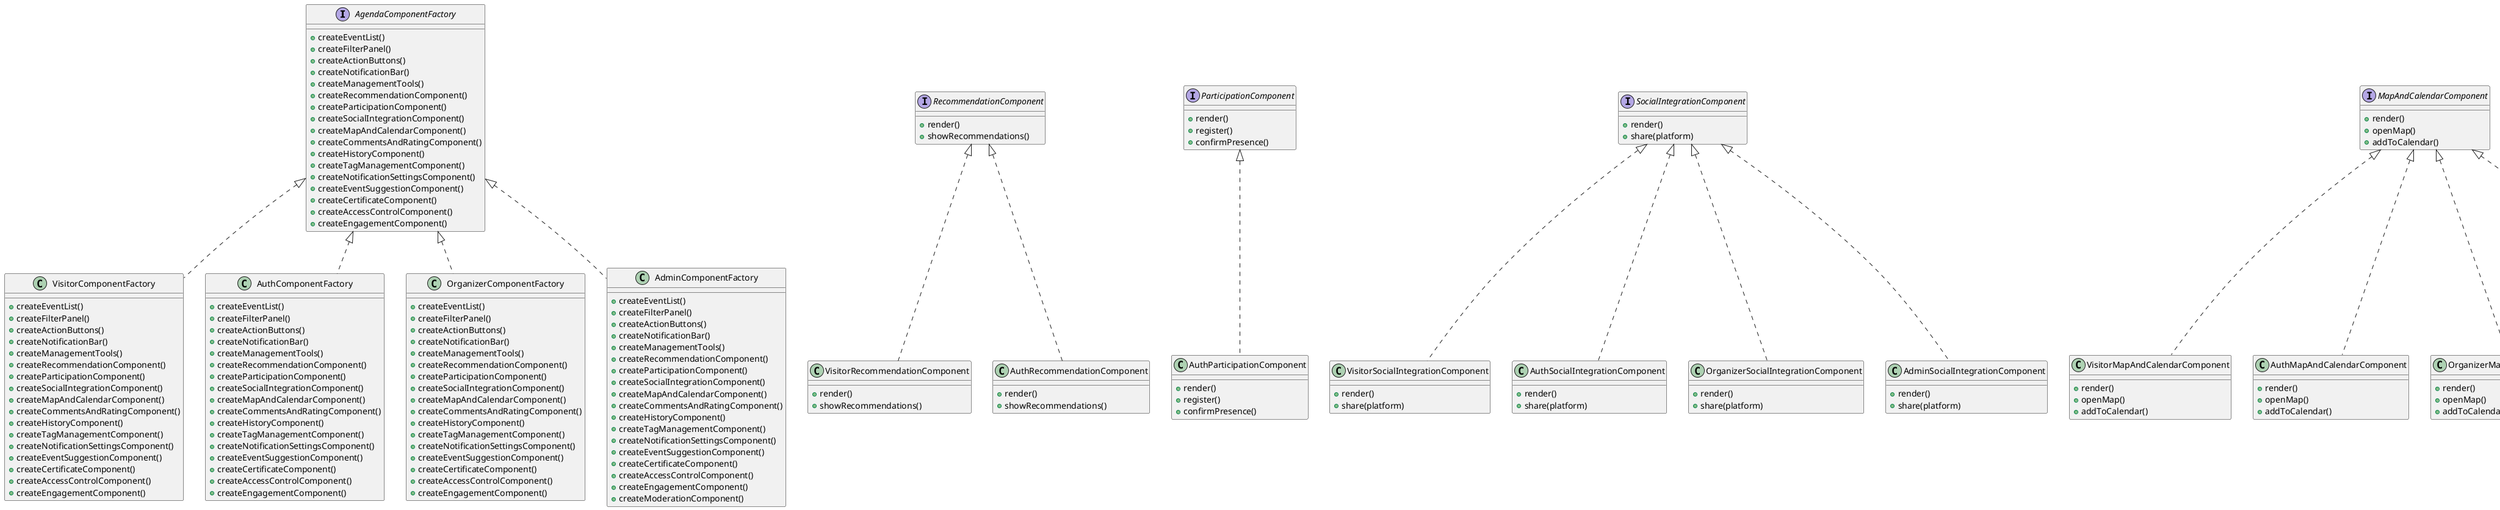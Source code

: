 @startuml Abstract Factory

interface AgendaComponentFactory {
  +createEventList()
  +createFilterPanel()
  +createActionButtons()
  +createNotificationBar()
  +createManagementTools()
  +createRecommendationComponent()
  +createParticipationComponent()
  +createSocialIntegrationComponent()
  +createMapAndCalendarComponent()
  +createCommentsAndRatingComponent()
  +createHistoryComponent()
  +createTagManagementComponent()
  +createNotificationSettingsComponent()
  +createEventSuggestionComponent()
  +createCertificateComponent()
  +createAccessControlComponent()
  +createEngagementComponent()
}

class VisitorComponentFactory {
  +createEventList()
  +createFilterPanel()
  +createActionButtons()
  +createNotificationBar()
  +createManagementTools()
  +createRecommendationComponent()
  +createParticipationComponent()
  +createSocialIntegrationComponent()
  +createMapAndCalendarComponent()
  +createCommentsAndRatingComponent()
  +createHistoryComponent()
  +createTagManagementComponent()
  +createNotificationSettingsComponent()
  +createEventSuggestionComponent()
  +createCertificateComponent()
  +createAccessControlComponent()
  +createEngagementComponent()
}
class AuthComponentFactory {
  +createEventList()
  +createFilterPanel()
  +createActionButtons()
  +createNotificationBar()
  +createManagementTools()
  +createRecommendationComponent()
  +createParticipationComponent()
  +createSocialIntegrationComponent()
  +createMapAndCalendarComponent()
  +createCommentsAndRatingComponent()
  +createHistoryComponent()
  +createTagManagementComponent()
  +createNotificationSettingsComponent()
  +createEventSuggestionComponent()
  +createCertificateComponent()
  +createAccessControlComponent()
  +createEngagementComponent()
}
class OrganizerComponentFactory {
  +createEventList()
  +createFilterPanel()
  +createActionButtons()
  +createNotificationBar()
  +createManagementTools()
  +createRecommendationComponent()
  +createParticipationComponent()
  +createSocialIntegrationComponent()
  +createMapAndCalendarComponent()
  +createCommentsAndRatingComponent()
  +createHistoryComponent()
  +createTagManagementComponent()
  +createNotificationSettingsComponent()
  +createEventSuggestionComponent()
  +createCertificateComponent()
  +createAccessControlComponent()
  +createEngagementComponent()
}
class AdminComponentFactory {
  +createEventList()
  +createFilterPanel()
  +createActionButtons()
  +createNotificationBar()
  +createManagementTools()
  +createRecommendationComponent()
  +createParticipationComponent()
  +createSocialIntegrationComponent()
  +createMapAndCalendarComponent()
  +createCommentsAndRatingComponent()
  +createHistoryComponent()
  +createTagManagementComponent()
  +createNotificationSettingsComponent()
  +createEventSuggestionComponent()
  +createCertificateComponent()
  +createAccessControlComponent()
  +createEngagementComponent()
  +createModerationComponent()
}

AgendaComponentFactory <|.. VisitorComponentFactory
AgendaComponentFactory <|.. AuthComponentFactory
AgendaComponentFactory <|.. OrganizerComponentFactory
AgendaComponentFactory <|.. AdminComponentFactory

interface RecommendationComponent {
  +render()
  +showRecommendations()
}
interface ParticipationComponent {
  +render()
  +register()
  +confirmPresence()
}
interface SocialIntegrationComponent {
  +render()
  +share(platform)
}
interface MapAndCalendarComponent {
  +render()
  +openMap()
  +addToCalendar()
}
interface CommentsAndRatingComponent {
  +render()
  +comment()
  +rate()
}
interface HistoryComponent {
  +render()
  +viewPastEvents()
}
interface ModerationComponent {
  +render()
  +moderate()
  +handleReports()
}
interface TagManagementComponent {
  +render()
  +addTag()
  +removeTag()
}
interface NotificationSettingsComponent {
  +render()
  +configure()
}
interface EventSuggestionComponent {
  +render()
  +suggestEvent()
}
interface CertificateComponent {
  +render()
  +generateCertificate()
}
interface AccessControlComponent {
  +render()
  +checkAccess()
}
interface EngagementComponent {
  +render()
  +likeEvent()
  +dislikeEvent()
}

class VisitorRecommendationComponent {
  +render()
  +showRecommendations()
}
class AuthRecommendationComponent {
  +render()
  +showRecommendations()
}


RecommendationComponent <|.. VisitorRecommendationComponent
RecommendationComponent <|.. AuthRecommendationComponent

class AuthParticipationComponent {
  +render()
  +register()
  +confirmPresence()
}














ParticipationComponent <|.. AuthParticipationComponent



class VisitorSocialIntegrationComponent {
  +render()
  +share(platform)
}
class AuthSocialIntegrationComponent {
  +render()
  +share(platform)
}
class OrganizerSocialIntegrationComponent {
  +render()
  +share(platform)
}
class AdminSocialIntegrationComponent {
  +render()
  +share(platform)
}
SocialIntegrationComponent <|.. VisitorSocialIntegrationComponent
SocialIntegrationComponent <|.. AuthSocialIntegrationComponent
SocialIntegrationComponent <|.. OrganizerSocialIntegrationComponent
SocialIntegrationComponent <|.. AdminSocialIntegrationComponent

class VisitorMapAndCalendarComponent {
  +render()
  +openMap()
  +addToCalendar()
}
class AuthMapAndCalendarComponent {
  +render()
  +openMap()
  +addToCalendar()
}
class OrganizerMapAndCalendarComponent {
  +render()
  +openMap()
  +addToCalendar()
}
class AdminMapAndCalendarComponent {
  +render()
  +openMap()
  +addToCalendar()
}
MapAndCalendarComponent <|.. VisitorMapAndCalendarComponent
MapAndCalendarComponent <|.. AuthMapAndCalendarComponent
MapAndCalendarComponent <|.. OrganizerMapAndCalendarComponent
MapAndCalendarComponent <|.. AdminMapAndCalendarComponent

class VisitorCommentsAndRatingComponent {
  +render()
  +comment()
  +rate()
}
class AuthCommentsAndRatingComponent {
  +render()
  +comment()
  +rate()
}

CommentsAndRatingComponent <|.. VisitorCommentsAndRatingComponent
CommentsAndRatingComponent <|.. AuthCommentsAndRatingComponent


class VisitorHistoryComponent {
  +render()
  +viewPastEvents()
}
class AuthHistoryComponent {
  +render()
  +viewPastEvents()
}


HistoryComponent <|.. VisitorHistoryComponent
HistoryComponent <|.. AuthHistoryComponent


class AdminModerationComponent {
  +render()
  +moderate()
  +handleReports()
}
ModerationComponent <|.. AdminModerationComponent

class AuthTagManagementComponent {
  +render()
  +addTag()
  +removeTag()
}
TagManagementComponent <|.. AuthTagManagementComponent

class AuthNotificationSettingsComponent {
  +render()
  +configure()
}
class OrganizerNotificationSettingsComponent {
  +render()
  +configure()
}
class AdminNotificationSettingsComponent {
  +render()
  +configure()
}

NotificationSettingsComponent <|.. AuthNotificationSettingsComponent
NotificationSettingsComponent <|.. OrganizerNotificationSettingsComponent
NotificationSettingsComponent <|.. AdminNotificationSettingsComponent

class AuthEventSuggestionComponent {
  +render()
  +suggestEvent()
}
EventSuggestionComponent <|.. AuthEventSuggestionComponent

class AuthCertificateComponent {
  +render()
  +generateCertificate()
}
class OrganizerCertificateComponent {
  +render()
  +generateCertificate()
}
class AdminCertificateComponent {
  +render()
  +generateCertificate()
}
CertificateComponent <|.. AuthCertificateComponent
CertificateComponent <|.. OrganizerCertificateComponent
CertificateComponent <|.. AdminCertificateComponent

class AuthAccessControlComponent {
  +render()
  +checkAccess()
}
class OrganizerAccessControlComponent {
  +render()
  +checkAccess()
}
class AdminAccessControlComponent {
  +render()
  +checkAccess()
}
AccessControlComponent <|.. AuthAccessControlComponent
AccessControlComponent <|.. OrganizerAccessControlComponent
AccessControlComponent <|.. AdminAccessControlComponent

class AuthEngagementComponent {
  +render()
  +likeEvent()
  +dislikeEvent()
}
EngagementComponent <|.. AuthEngagementComponent

@enduml